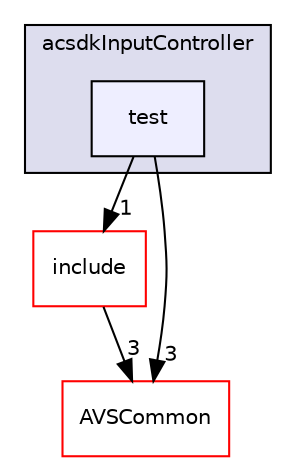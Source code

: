 digraph "/workplace/avs-device-sdk/capabilities/InputController/acsdkInputController/test" {
  compound=true
  node [ fontsize="10", fontname="Helvetica"];
  edge [ labelfontsize="10", labelfontname="Helvetica"];
  subgraph clusterdir_c97ac09f895cdf0874649d32b31f30a4 {
    graph [ bgcolor="#ddddee", pencolor="black", label="acsdkInputController" fontname="Helvetica", fontsize="10", URL="dir_c97ac09f895cdf0874649d32b31f30a4.html"]
  dir_4911775372d5fd67d749159dd5ebe8ee [shape=box, label="test", style="filled", fillcolor="#eeeeff", pencolor="black", URL="dir_4911775372d5fd67d749159dd5ebe8ee.html"];
  }
  dir_2beee4bd4bf6ab46c3136e93b8516ebf [shape=box label="include" fillcolor="white" style="filled" color="red" URL="dir_2beee4bd4bf6ab46c3136e93b8516ebf.html"];
  dir_13e65effb2bde530b17b3d5eefcd0266 [shape=box label="AVSCommon" fillcolor="white" style="filled" color="red" URL="dir_13e65effb2bde530b17b3d5eefcd0266.html"];
  dir_4911775372d5fd67d749159dd5ebe8ee->dir_2beee4bd4bf6ab46c3136e93b8516ebf [headlabel="1", labeldistance=1.5 headhref="dir_000399_000396.html"];
  dir_4911775372d5fd67d749159dd5ebe8ee->dir_13e65effb2bde530b17b3d5eefcd0266 [headlabel="3", labeldistance=1.5 headhref="dir_000399_000017.html"];
  dir_2beee4bd4bf6ab46c3136e93b8516ebf->dir_13e65effb2bde530b17b3d5eefcd0266 [headlabel="3", labeldistance=1.5 headhref="dir_000396_000017.html"];
}
